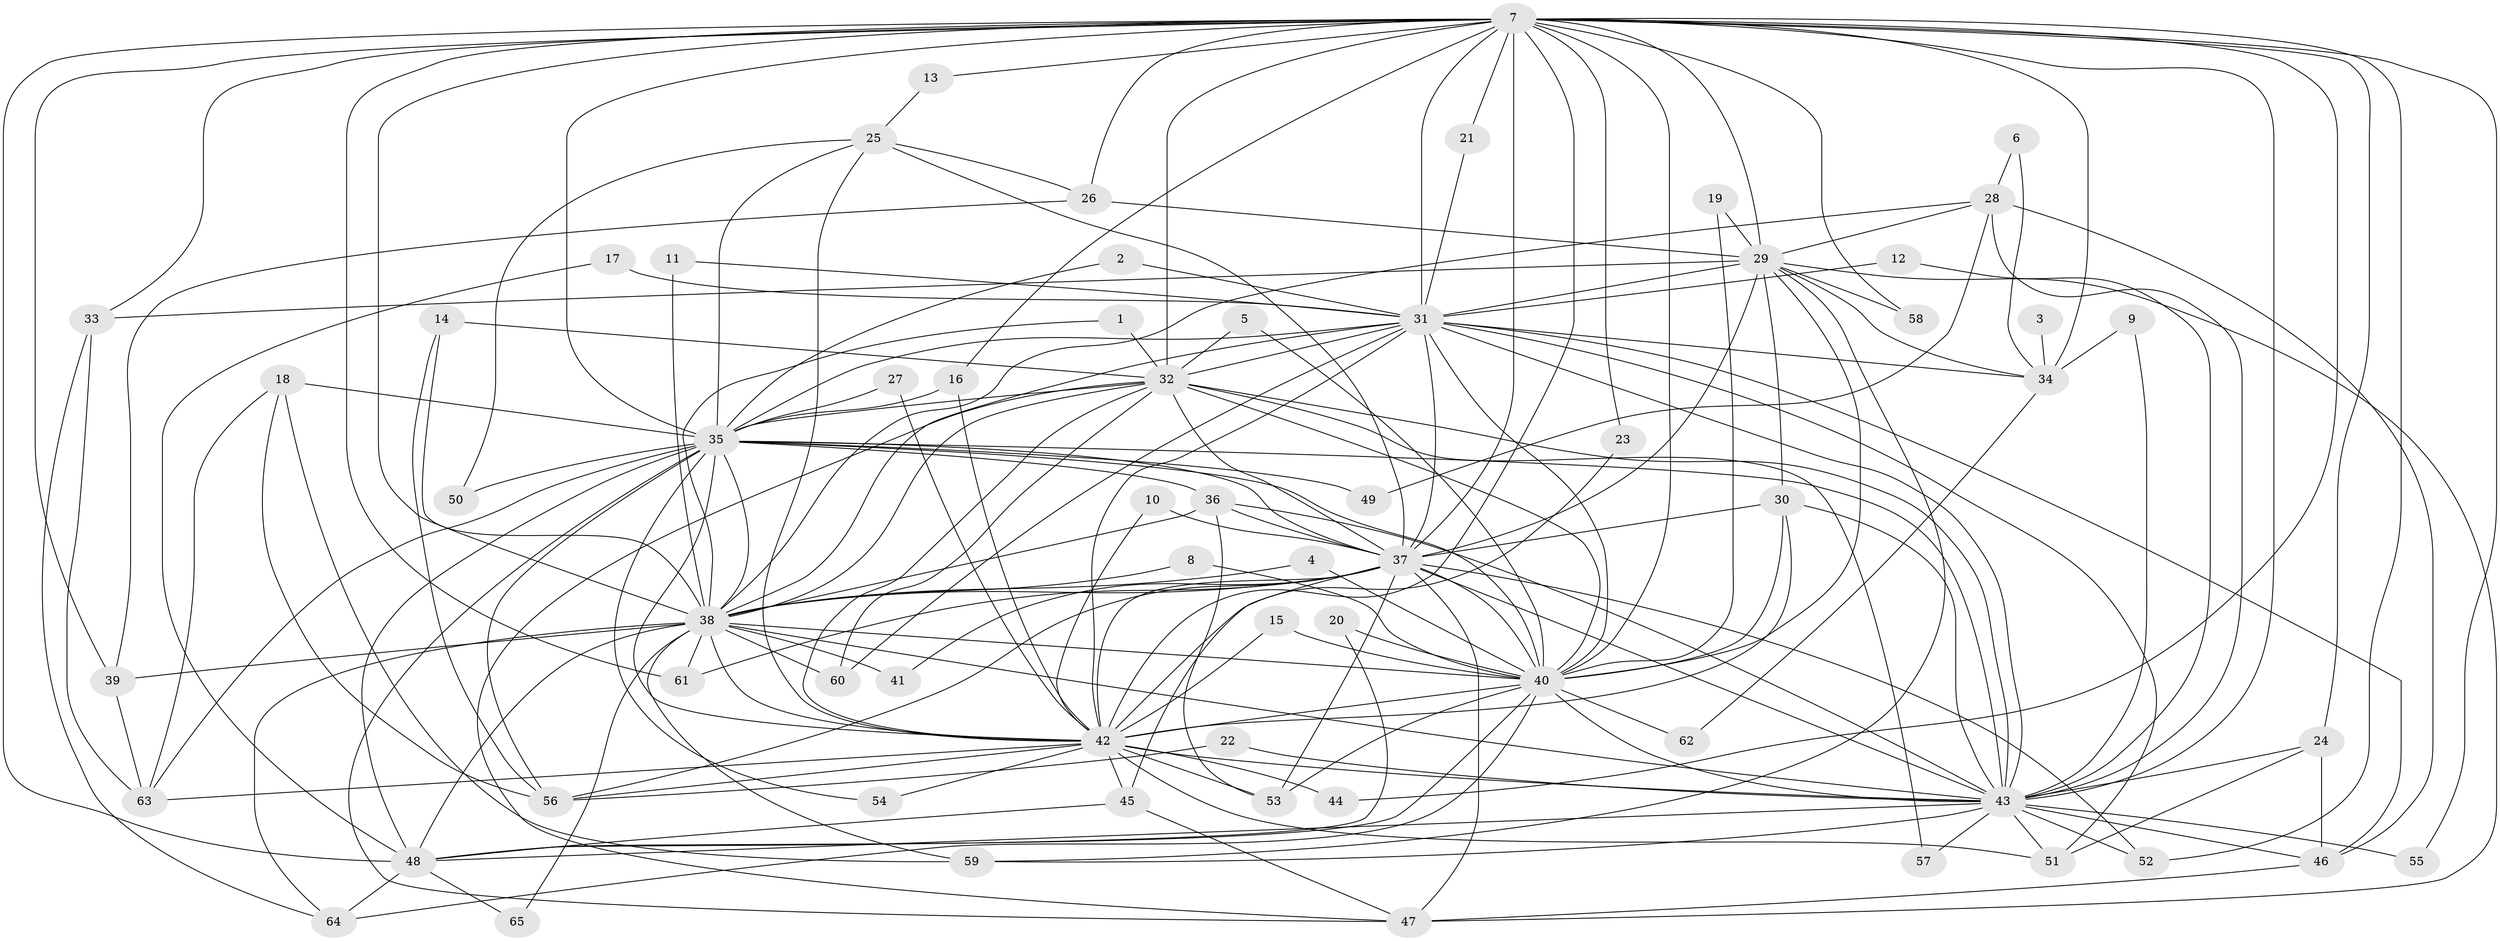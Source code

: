 // original degree distribution, {17: 0.015384615384615385, 22: 0.007692307692307693, 24: 0.007692307692307693, 28: 0.015384615384615385, 25: 0.007692307692307693, 27: 0.007692307692307693, 20: 0.007692307692307693, 23: 0.007692307692307693, 2: 0.6307692307692307, 6: 0.023076923076923078, 3: 0.11538461538461539, 4: 0.05384615384615385, 8: 0.015384615384615385, 14: 0.007692307692307693, 5: 0.06153846153846154, 7: 0.015384615384615385}
// Generated by graph-tools (version 1.1) at 2025/25/03/09/25 03:25:50]
// undirected, 65 vertices, 186 edges
graph export_dot {
graph [start="1"]
  node [color=gray90,style=filled];
  1;
  2;
  3;
  4;
  5;
  6;
  7;
  8;
  9;
  10;
  11;
  12;
  13;
  14;
  15;
  16;
  17;
  18;
  19;
  20;
  21;
  22;
  23;
  24;
  25;
  26;
  27;
  28;
  29;
  30;
  31;
  32;
  33;
  34;
  35;
  36;
  37;
  38;
  39;
  40;
  41;
  42;
  43;
  44;
  45;
  46;
  47;
  48;
  49;
  50;
  51;
  52;
  53;
  54;
  55;
  56;
  57;
  58;
  59;
  60;
  61;
  62;
  63;
  64;
  65;
  1 -- 32 [weight=1.0];
  1 -- 38 [weight=1.0];
  2 -- 31 [weight=1.0];
  2 -- 35 [weight=1.0];
  3 -- 34 [weight=1.0];
  4 -- 38 [weight=1.0];
  4 -- 40 [weight=1.0];
  5 -- 32 [weight=1.0];
  5 -- 40 [weight=1.0];
  6 -- 28 [weight=1.0];
  6 -- 34 [weight=1.0];
  7 -- 13 [weight=1.0];
  7 -- 16 [weight=1.0];
  7 -- 21 [weight=1.0];
  7 -- 23 [weight=1.0];
  7 -- 24 [weight=1.0];
  7 -- 26 [weight=1.0];
  7 -- 29 [weight=1.0];
  7 -- 31 [weight=2.0];
  7 -- 32 [weight=2.0];
  7 -- 33 [weight=1.0];
  7 -- 34 [weight=2.0];
  7 -- 35 [weight=3.0];
  7 -- 37 [weight=3.0];
  7 -- 38 [weight=2.0];
  7 -- 39 [weight=1.0];
  7 -- 40 [weight=2.0];
  7 -- 42 [weight=2.0];
  7 -- 43 [weight=3.0];
  7 -- 44 [weight=1.0];
  7 -- 48 [weight=2.0];
  7 -- 52 [weight=1.0];
  7 -- 55 [weight=1.0];
  7 -- 58 [weight=1.0];
  7 -- 61 [weight=1.0];
  8 -- 38 [weight=1.0];
  8 -- 40 [weight=1.0];
  9 -- 34 [weight=1.0];
  9 -- 43 [weight=1.0];
  10 -- 37 [weight=1.0];
  10 -- 42 [weight=1.0];
  11 -- 31 [weight=1.0];
  11 -- 38 [weight=1.0];
  12 -- 31 [weight=1.0];
  12 -- 43 [weight=1.0];
  13 -- 25 [weight=1.0];
  14 -- 32 [weight=1.0];
  14 -- 38 [weight=1.0];
  14 -- 56 [weight=1.0];
  15 -- 40 [weight=1.0];
  15 -- 42 [weight=1.0];
  16 -- 35 [weight=1.0];
  16 -- 42 [weight=1.0];
  17 -- 31 [weight=1.0];
  17 -- 48 [weight=1.0];
  18 -- 35 [weight=2.0];
  18 -- 56 [weight=1.0];
  18 -- 59 [weight=1.0];
  18 -- 63 [weight=1.0];
  19 -- 29 [weight=1.0];
  19 -- 40 [weight=1.0];
  20 -- 40 [weight=1.0];
  20 -- 48 [weight=1.0];
  21 -- 31 [weight=1.0];
  22 -- 43 [weight=1.0];
  22 -- 56 [weight=1.0];
  23 -- 42 [weight=1.0];
  24 -- 43 [weight=1.0];
  24 -- 46 [weight=1.0];
  24 -- 51 [weight=1.0];
  25 -- 26 [weight=1.0];
  25 -- 35 [weight=1.0];
  25 -- 37 [weight=1.0];
  25 -- 42 [weight=1.0];
  25 -- 50 [weight=1.0];
  26 -- 29 [weight=2.0];
  26 -- 39 [weight=1.0];
  27 -- 35 [weight=1.0];
  27 -- 42 [weight=1.0];
  28 -- 29 [weight=1.0];
  28 -- 38 [weight=1.0];
  28 -- 43 [weight=2.0];
  28 -- 46 [weight=1.0];
  28 -- 49 [weight=1.0];
  29 -- 30 [weight=1.0];
  29 -- 31 [weight=1.0];
  29 -- 33 [weight=2.0];
  29 -- 34 [weight=1.0];
  29 -- 37 [weight=1.0];
  29 -- 40 [weight=1.0];
  29 -- 47 [weight=1.0];
  29 -- 58 [weight=1.0];
  29 -- 59 [weight=1.0];
  30 -- 37 [weight=1.0];
  30 -- 40 [weight=1.0];
  30 -- 42 [weight=1.0];
  30 -- 43 [weight=1.0];
  31 -- 32 [weight=1.0];
  31 -- 34 [weight=1.0];
  31 -- 35 [weight=1.0];
  31 -- 37 [weight=1.0];
  31 -- 38 [weight=1.0];
  31 -- 40 [weight=1.0];
  31 -- 42 [weight=1.0];
  31 -- 43 [weight=1.0];
  31 -- 46 [weight=1.0];
  31 -- 51 [weight=1.0];
  31 -- 60 [weight=1.0];
  32 -- 35 [weight=1.0];
  32 -- 37 [weight=1.0];
  32 -- 38 [weight=3.0];
  32 -- 40 [weight=3.0];
  32 -- 42 [weight=1.0];
  32 -- 43 [weight=1.0];
  32 -- 47 [weight=1.0];
  32 -- 57 [weight=1.0];
  32 -- 60 [weight=1.0];
  33 -- 63 [weight=1.0];
  33 -- 64 [weight=1.0];
  34 -- 62 [weight=1.0];
  35 -- 36 [weight=1.0];
  35 -- 37 [weight=1.0];
  35 -- 38 [weight=1.0];
  35 -- 40 [weight=1.0];
  35 -- 42 [weight=2.0];
  35 -- 43 [weight=1.0];
  35 -- 47 [weight=1.0];
  35 -- 48 [weight=1.0];
  35 -- 49 [weight=1.0];
  35 -- 50 [weight=1.0];
  35 -- 54 [weight=1.0];
  35 -- 56 [weight=1.0];
  35 -- 63 [weight=1.0];
  36 -- 37 [weight=1.0];
  36 -- 38 [weight=1.0];
  36 -- 43 [weight=1.0];
  36 -- 53 [weight=1.0];
  37 -- 38 [weight=1.0];
  37 -- 40 [weight=1.0];
  37 -- 41 [weight=1.0];
  37 -- 42 [weight=1.0];
  37 -- 43 [weight=1.0];
  37 -- 45 [weight=1.0];
  37 -- 47 [weight=1.0];
  37 -- 52 [weight=1.0];
  37 -- 53 [weight=2.0];
  37 -- 56 [weight=1.0];
  37 -- 61 [weight=1.0];
  38 -- 39 [weight=1.0];
  38 -- 40 [weight=1.0];
  38 -- 41 [weight=1.0];
  38 -- 42 [weight=1.0];
  38 -- 43 [weight=3.0];
  38 -- 48 [weight=1.0];
  38 -- 59 [weight=1.0];
  38 -- 60 [weight=1.0];
  38 -- 61 [weight=1.0];
  38 -- 64 [weight=1.0];
  38 -- 65 [weight=1.0];
  39 -- 63 [weight=1.0];
  40 -- 42 [weight=3.0];
  40 -- 43 [weight=1.0];
  40 -- 48 [weight=1.0];
  40 -- 53 [weight=1.0];
  40 -- 62 [weight=1.0];
  40 -- 64 [weight=1.0];
  42 -- 43 [weight=2.0];
  42 -- 44 [weight=1.0];
  42 -- 45 [weight=1.0];
  42 -- 51 [weight=1.0];
  42 -- 53 [weight=1.0];
  42 -- 54 [weight=1.0];
  42 -- 56 [weight=1.0];
  42 -- 63 [weight=2.0];
  43 -- 46 [weight=1.0];
  43 -- 48 [weight=1.0];
  43 -- 51 [weight=1.0];
  43 -- 52 [weight=1.0];
  43 -- 55 [weight=1.0];
  43 -- 57 [weight=1.0];
  43 -- 59 [weight=1.0];
  45 -- 47 [weight=1.0];
  45 -- 48 [weight=1.0];
  46 -- 47 [weight=1.0];
  48 -- 64 [weight=1.0];
  48 -- 65 [weight=1.0];
}
